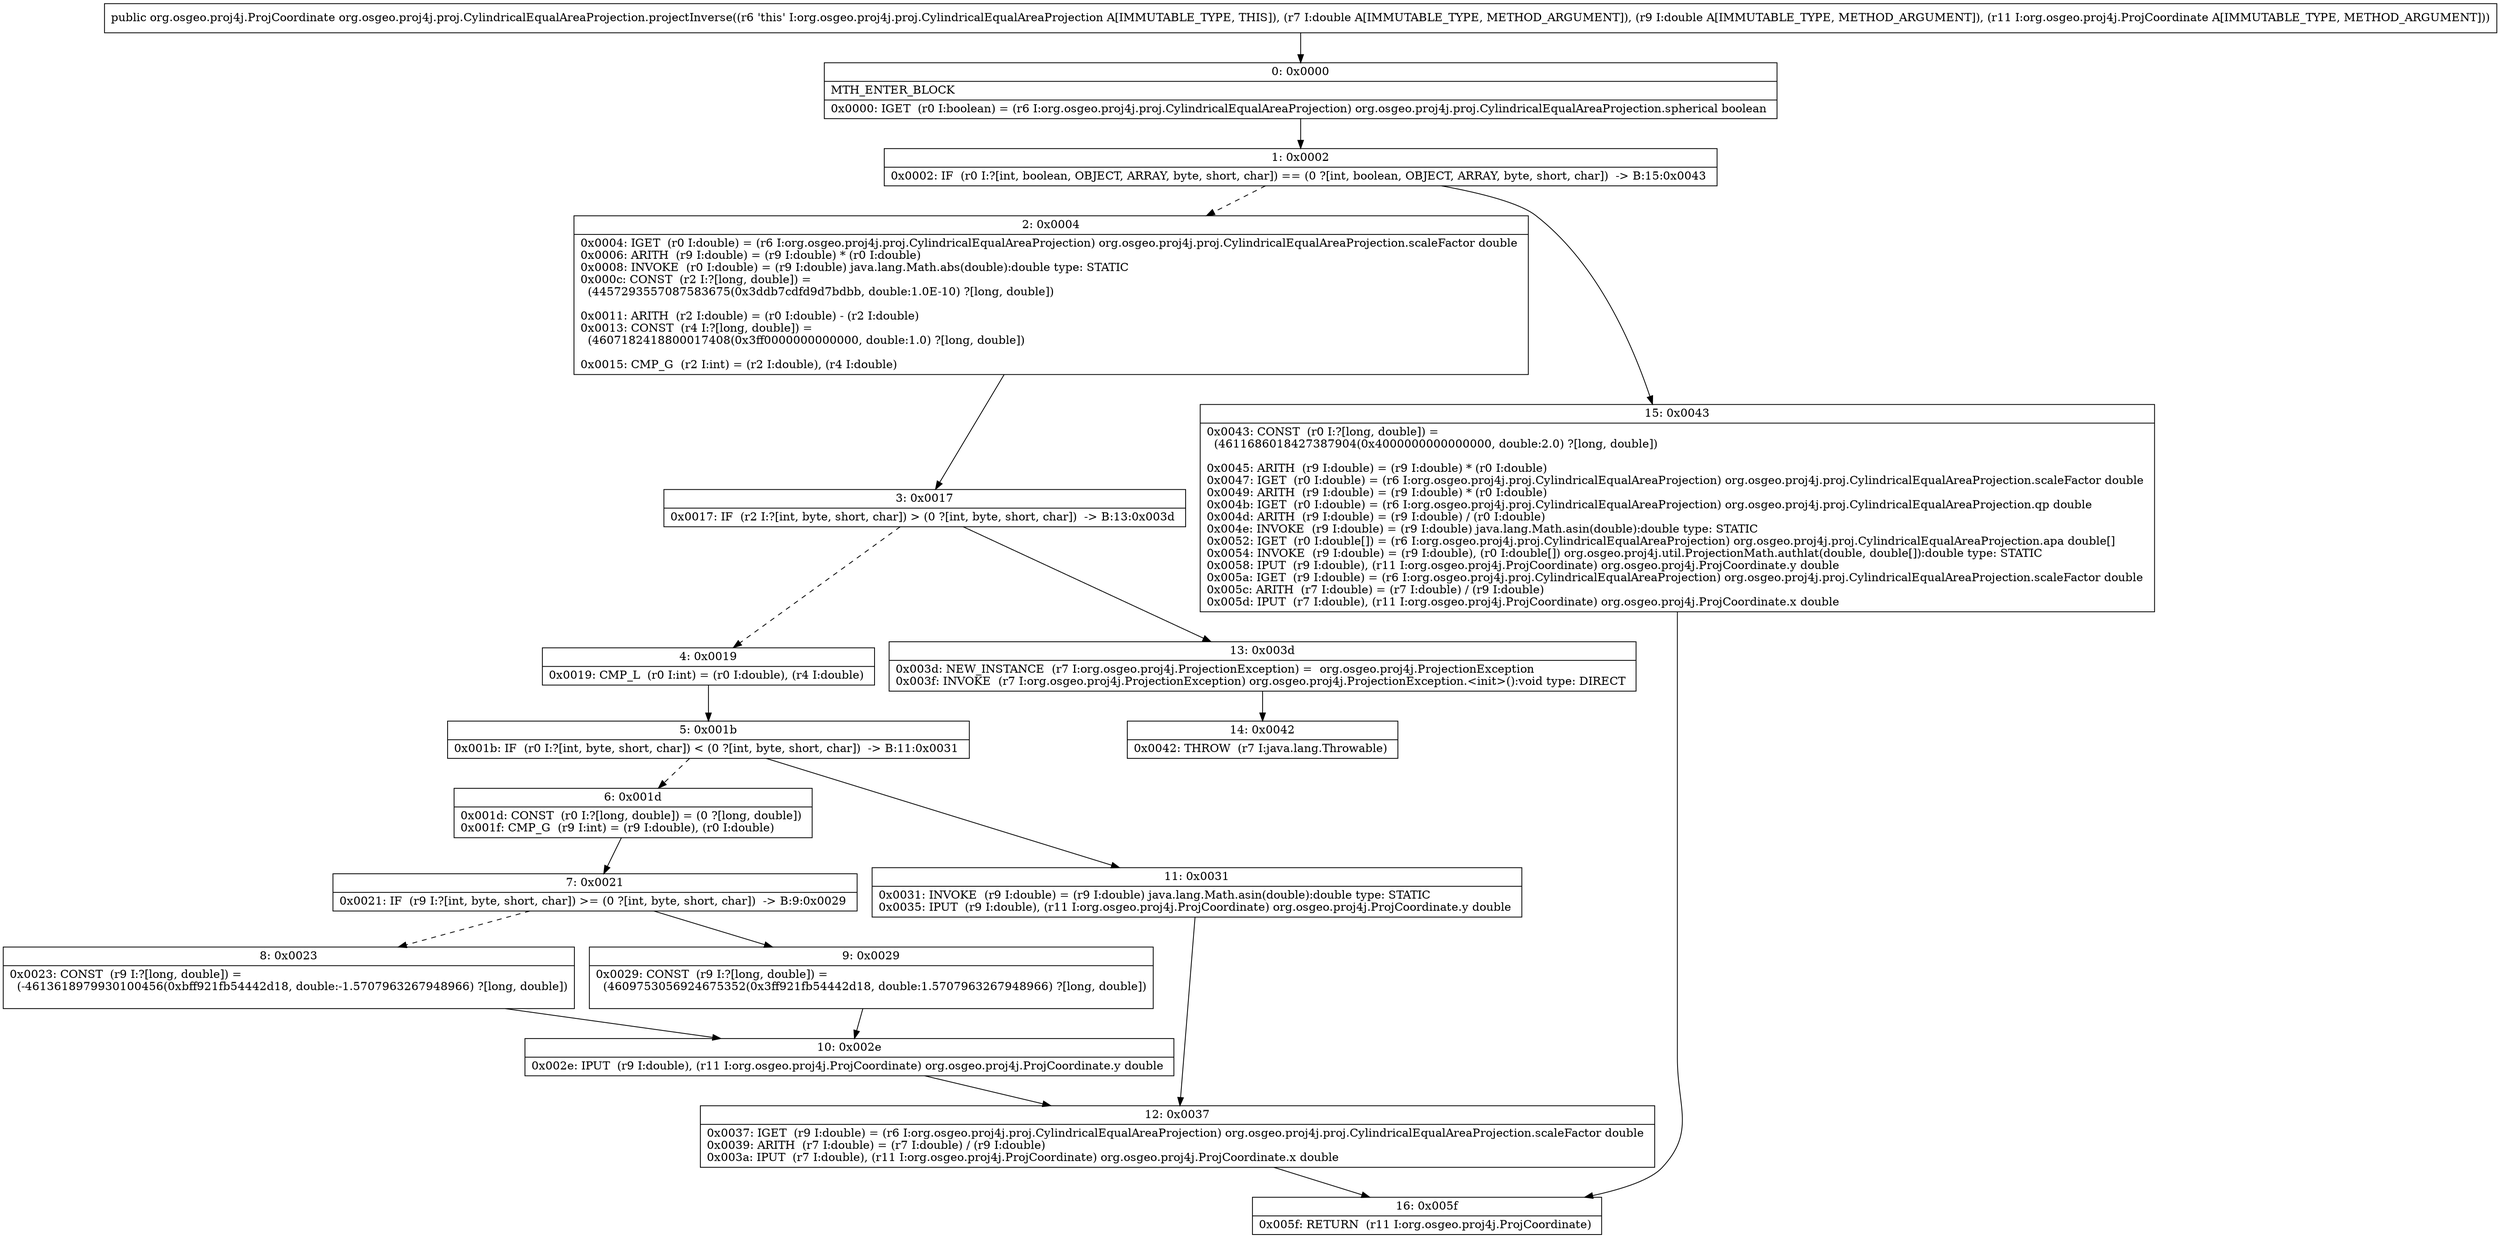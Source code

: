digraph "CFG fororg.osgeo.proj4j.proj.CylindricalEqualAreaProjection.projectInverse(DDLorg\/osgeo\/proj4j\/ProjCoordinate;)Lorg\/osgeo\/proj4j\/ProjCoordinate;" {
Node_0 [shape=record,label="{0\:\ 0x0000|MTH_ENTER_BLOCK\l|0x0000: IGET  (r0 I:boolean) = (r6 I:org.osgeo.proj4j.proj.CylindricalEqualAreaProjection) org.osgeo.proj4j.proj.CylindricalEqualAreaProjection.spherical boolean \l}"];
Node_1 [shape=record,label="{1\:\ 0x0002|0x0002: IF  (r0 I:?[int, boolean, OBJECT, ARRAY, byte, short, char]) == (0 ?[int, boolean, OBJECT, ARRAY, byte, short, char])  \-\> B:15:0x0043 \l}"];
Node_2 [shape=record,label="{2\:\ 0x0004|0x0004: IGET  (r0 I:double) = (r6 I:org.osgeo.proj4j.proj.CylindricalEqualAreaProjection) org.osgeo.proj4j.proj.CylindricalEqualAreaProjection.scaleFactor double \l0x0006: ARITH  (r9 I:double) = (r9 I:double) * (r0 I:double) \l0x0008: INVOKE  (r0 I:double) = (r9 I:double) java.lang.Math.abs(double):double type: STATIC \l0x000c: CONST  (r2 I:?[long, double]) = \l  (4457293557087583675(0x3ddb7cdfd9d7bdbb, double:1.0E\-10) ?[long, double])\l \l0x0011: ARITH  (r2 I:double) = (r0 I:double) \- (r2 I:double) \l0x0013: CONST  (r4 I:?[long, double]) = \l  (4607182418800017408(0x3ff0000000000000, double:1.0) ?[long, double])\l \l0x0015: CMP_G  (r2 I:int) = (r2 I:double), (r4 I:double) \l}"];
Node_3 [shape=record,label="{3\:\ 0x0017|0x0017: IF  (r2 I:?[int, byte, short, char]) \> (0 ?[int, byte, short, char])  \-\> B:13:0x003d \l}"];
Node_4 [shape=record,label="{4\:\ 0x0019|0x0019: CMP_L  (r0 I:int) = (r0 I:double), (r4 I:double) \l}"];
Node_5 [shape=record,label="{5\:\ 0x001b|0x001b: IF  (r0 I:?[int, byte, short, char]) \< (0 ?[int, byte, short, char])  \-\> B:11:0x0031 \l}"];
Node_6 [shape=record,label="{6\:\ 0x001d|0x001d: CONST  (r0 I:?[long, double]) = (0 ?[long, double]) \l0x001f: CMP_G  (r9 I:int) = (r9 I:double), (r0 I:double) \l}"];
Node_7 [shape=record,label="{7\:\ 0x0021|0x0021: IF  (r9 I:?[int, byte, short, char]) \>= (0 ?[int, byte, short, char])  \-\> B:9:0x0029 \l}"];
Node_8 [shape=record,label="{8\:\ 0x0023|0x0023: CONST  (r9 I:?[long, double]) = \l  (\-4613618979930100456(0xbff921fb54442d18, double:\-1.5707963267948966) ?[long, double])\l \l}"];
Node_9 [shape=record,label="{9\:\ 0x0029|0x0029: CONST  (r9 I:?[long, double]) = \l  (4609753056924675352(0x3ff921fb54442d18, double:1.5707963267948966) ?[long, double])\l \l}"];
Node_10 [shape=record,label="{10\:\ 0x002e|0x002e: IPUT  (r9 I:double), (r11 I:org.osgeo.proj4j.ProjCoordinate) org.osgeo.proj4j.ProjCoordinate.y double \l}"];
Node_11 [shape=record,label="{11\:\ 0x0031|0x0031: INVOKE  (r9 I:double) = (r9 I:double) java.lang.Math.asin(double):double type: STATIC \l0x0035: IPUT  (r9 I:double), (r11 I:org.osgeo.proj4j.ProjCoordinate) org.osgeo.proj4j.ProjCoordinate.y double \l}"];
Node_12 [shape=record,label="{12\:\ 0x0037|0x0037: IGET  (r9 I:double) = (r6 I:org.osgeo.proj4j.proj.CylindricalEqualAreaProjection) org.osgeo.proj4j.proj.CylindricalEqualAreaProjection.scaleFactor double \l0x0039: ARITH  (r7 I:double) = (r7 I:double) \/ (r9 I:double) \l0x003a: IPUT  (r7 I:double), (r11 I:org.osgeo.proj4j.ProjCoordinate) org.osgeo.proj4j.ProjCoordinate.x double \l}"];
Node_13 [shape=record,label="{13\:\ 0x003d|0x003d: NEW_INSTANCE  (r7 I:org.osgeo.proj4j.ProjectionException) =  org.osgeo.proj4j.ProjectionException \l0x003f: INVOKE  (r7 I:org.osgeo.proj4j.ProjectionException) org.osgeo.proj4j.ProjectionException.\<init\>():void type: DIRECT \l}"];
Node_14 [shape=record,label="{14\:\ 0x0042|0x0042: THROW  (r7 I:java.lang.Throwable) \l}"];
Node_15 [shape=record,label="{15\:\ 0x0043|0x0043: CONST  (r0 I:?[long, double]) = \l  (4611686018427387904(0x4000000000000000, double:2.0) ?[long, double])\l \l0x0045: ARITH  (r9 I:double) = (r9 I:double) * (r0 I:double) \l0x0047: IGET  (r0 I:double) = (r6 I:org.osgeo.proj4j.proj.CylindricalEqualAreaProjection) org.osgeo.proj4j.proj.CylindricalEqualAreaProjection.scaleFactor double \l0x0049: ARITH  (r9 I:double) = (r9 I:double) * (r0 I:double) \l0x004b: IGET  (r0 I:double) = (r6 I:org.osgeo.proj4j.proj.CylindricalEqualAreaProjection) org.osgeo.proj4j.proj.CylindricalEqualAreaProjection.qp double \l0x004d: ARITH  (r9 I:double) = (r9 I:double) \/ (r0 I:double) \l0x004e: INVOKE  (r9 I:double) = (r9 I:double) java.lang.Math.asin(double):double type: STATIC \l0x0052: IGET  (r0 I:double[]) = (r6 I:org.osgeo.proj4j.proj.CylindricalEqualAreaProjection) org.osgeo.proj4j.proj.CylindricalEqualAreaProjection.apa double[] \l0x0054: INVOKE  (r9 I:double) = (r9 I:double), (r0 I:double[]) org.osgeo.proj4j.util.ProjectionMath.authlat(double, double[]):double type: STATIC \l0x0058: IPUT  (r9 I:double), (r11 I:org.osgeo.proj4j.ProjCoordinate) org.osgeo.proj4j.ProjCoordinate.y double \l0x005a: IGET  (r9 I:double) = (r6 I:org.osgeo.proj4j.proj.CylindricalEqualAreaProjection) org.osgeo.proj4j.proj.CylindricalEqualAreaProjection.scaleFactor double \l0x005c: ARITH  (r7 I:double) = (r7 I:double) \/ (r9 I:double) \l0x005d: IPUT  (r7 I:double), (r11 I:org.osgeo.proj4j.ProjCoordinate) org.osgeo.proj4j.ProjCoordinate.x double \l}"];
Node_16 [shape=record,label="{16\:\ 0x005f|0x005f: RETURN  (r11 I:org.osgeo.proj4j.ProjCoordinate) \l}"];
MethodNode[shape=record,label="{public org.osgeo.proj4j.ProjCoordinate org.osgeo.proj4j.proj.CylindricalEqualAreaProjection.projectInverse((r6 'this' I:org.osgeo.proj4j.proj.CylindricalEqualAreaProjection A[IMMUTABLE_TYPE, THIS]), (r7 I:double A[IMMUTABLE_TYPE, METHOD_ARGUMENT]), (r9 I:double A[IMMUTABLE_TYPE, METHOD_ARGUMENT]), (r11 I:org.osgeo.proj4j.ProjCoordinate A[IMMUTABLE_TYPE, METHOD_ARGUMENT])) }"];
MethodNode -> Node_0;
Node_0 -> Node_1;
Node_1 -> Node_2[style=dashed];
Node_1 -> Node_15;
Node_2 -> Node_3;
Node_3 -> Node_4[style=dashed];
Node_3 -> Node_13;
Node_4 -> Node_5;
Node_5 -> Node_6[style=dashed];
Node_5 -> Node_11;
Node_6 -> Node_7;
Node_7 -> Node_8[style=dashed];
Node_7 -> Node_9;
Node_8 -> Node_10;
Node_9 -> Node_10;
Node_10 -> Node_12;
Node_11 -> Node_12;
Node_12 -> Node_16;
Node_13 -> Node_14;
Node_15 -> Node_16;
}

